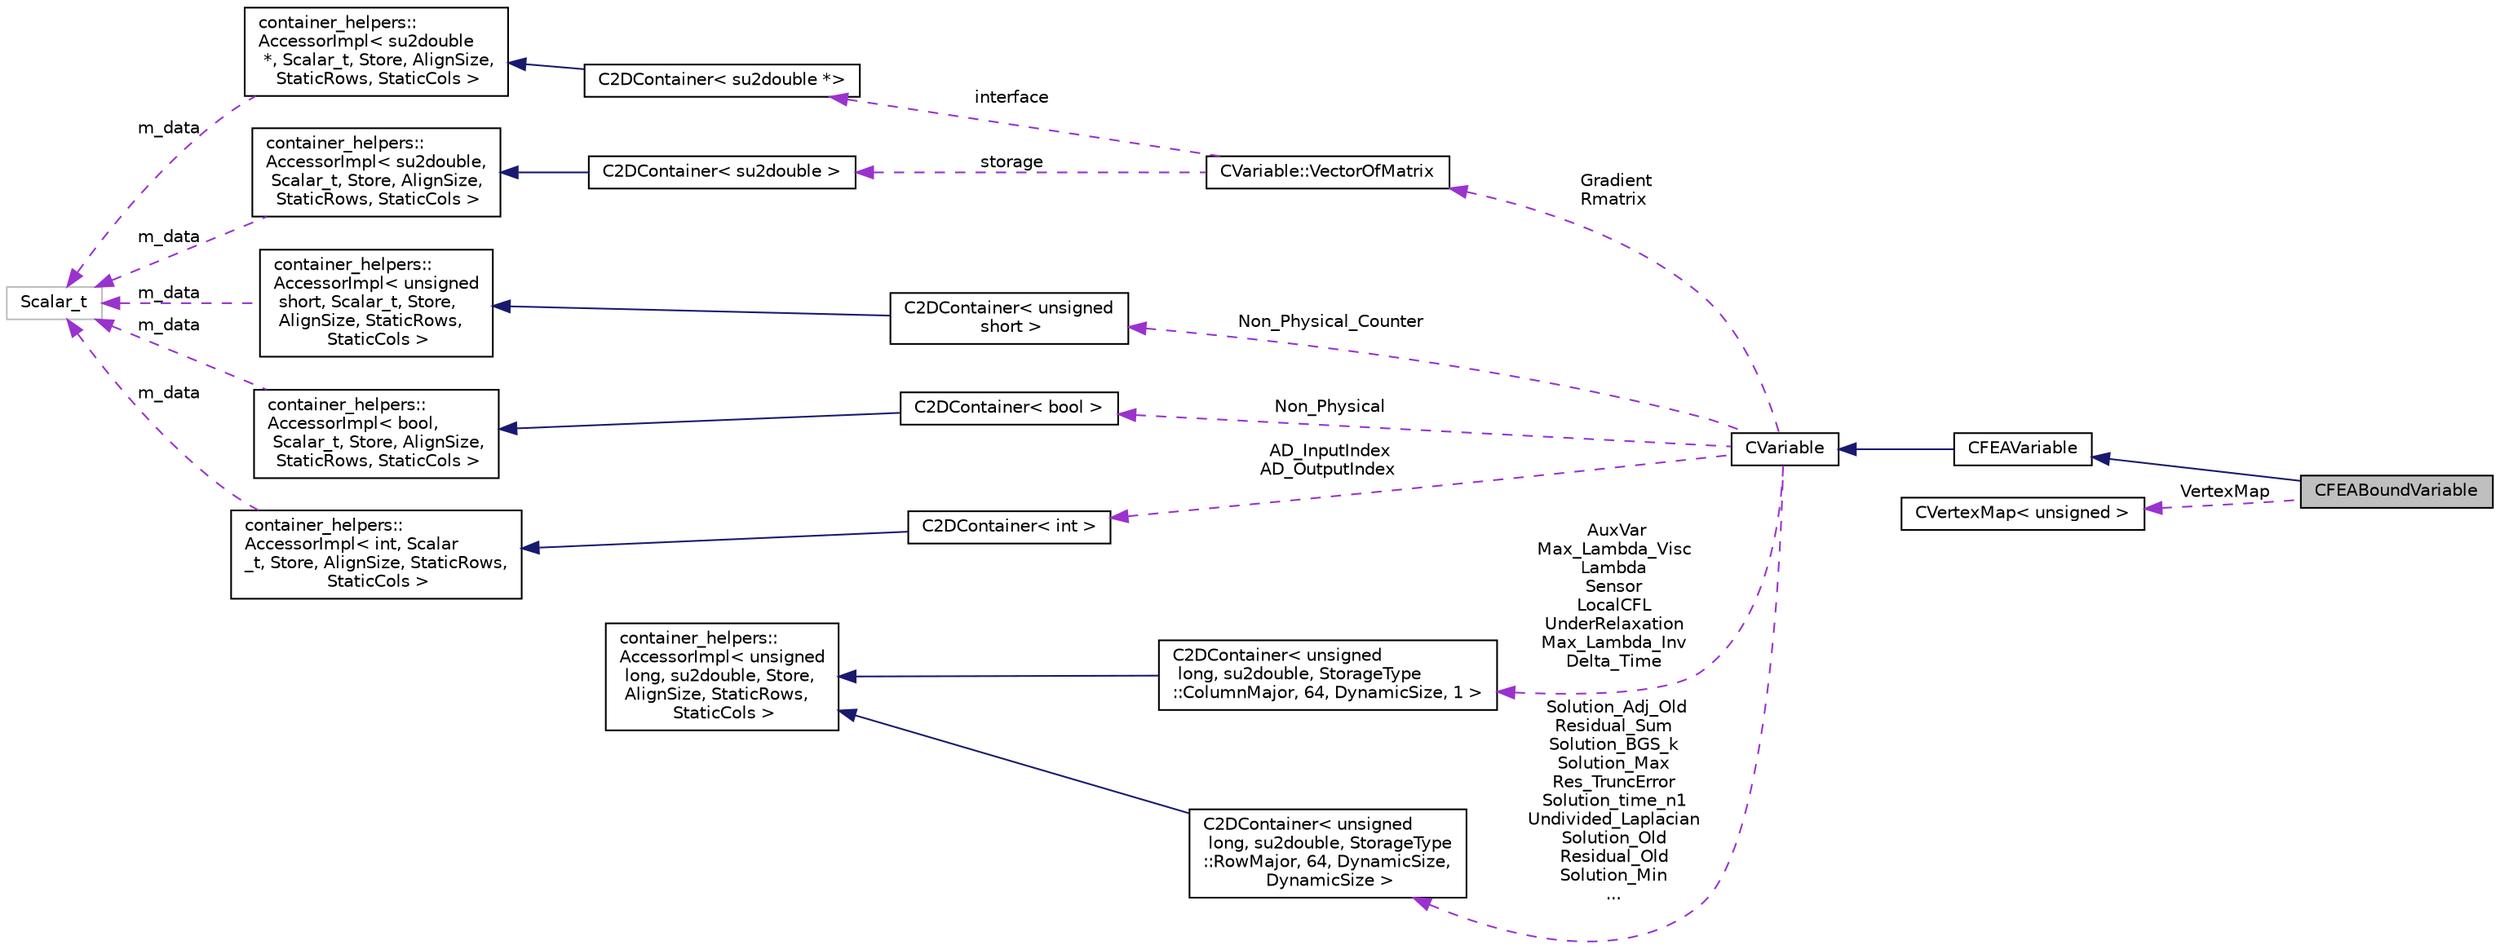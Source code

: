 digraph "CFEABoundVariable"
{
  edge [fontname="Helvetica",fontsize="10",labelfontname="Helvetica",labelfontsize="10"];
  node [fontname="Helvetica",fontsize="10",shape=record];
  rankdir="LR";
  Node3 [label="CFEABoundVariable",height=0.2,width=0.4,color="black", fillcolor="grey75", style="filled", fontcolor="black"];
  Node4 -> Node3 [dir="back",color="midnightblue",fontsize="10",style="solid",fontname="Helvetica"];
  Node4 [label="CFEAVariable",height=0.2,width=0.4,color="black", fillcolor="white", style="filled",URL="$class_c_f_e_a_variable.html",tooltip="Class for defining the variables of the FEM structural problem. "];
  Node5 -> Node4 [dir="back",color="midnightblue",fontsize="10",style="solid",fontname="Helvetica"];
  Node5 [label="CVariable",height=0.2,width=0.4,color="black", fillcolor="white", style="filled",URL="$class_c_variable.html",tooltip="Main class for defining the variables. "];
  Node6 -> Node5 [dir="back",color="darkorchid3",fontsize="10",style="dashed",label=" Gradient\nRmatrix" ,fontname="Helvetica"];
  Node6 [label="CVariable::VectorOfMatrix",height=0.2,width=0.4,color="black", fillcolor="white", style="filled",URL="$struct_c_variable_1_1_vector_of_matrix.html"];
  Node7 -> Node6 [dir="back",color="darkorchid3",fontsize="10",style="dashed",label=" interface" ,fontname="Helvetica"];
  Node7 [label="C2DContainer\< su2double *\>",height=0.2,width=0.4,color="black", fillcolor="white", style="filled",URL="$class_c2_d_container.html"];
  Node8 -> Node7 [dir="back",color="midnightblue",fontsize="10",style="solid",fontname="Helvetica"];
  Node8 [label="container_helpers::\lAccessorImpl\< su2double\l *, Scalar_t, Store, AlignSize,\l StaticRows, StaticCols \>",height=0.2,width=0.4,color="black", fillcolor="white", style="filled",URL="$classcontainer__helpers_1_1_accessor_impl.html"];
  Node9 -> Node8 [dir="back",color="darkorchid3",fontsize="10",style="dashed",label=" m_data" ,fontname="Helvetica"];
  Node9 [label="Scalar_t",height=0.2,width=0.4,color="grey75", fillcolor="white", style="filled"];
  Node10 -> Node6 [dir="back",color="darkorchid3",fontsize="10",style="dashed",label=" storage" ,fontname="Helvetica"];
  Node10 [label="C2DContainer\< su2double \>",height=0.2,width=0.4,color="black", fillcolor="white", style="filled",URL="$class_c2_d_container.html"];
  Node11 -> Node10 [dir="back",color="midnightblue",fontsize="10",style="solid",fontname="Helvetica"];
  Node11 [label="container_helpers::\lAccessorImpl\< su2double,\l Scalar_t, Store, AlignSize,\l StaticRows, StaticCols \>",height=0.2,width=0.4,color="black", fillcolor="white", style="filled",URL="$classcontainer__helpers_1_1_accessor_impl.html"];
  Node9 -> Node11 [dir="back",color="darkorchid3",fontsize="10",style="dashed",label=" m_data" ,fontname="Helvetica"];
  Node12 -> Node5 [dir="back",color="darkorchid3",fontsize="10",style="dashed",label=" Non_Physical_Counter" ,fontname="Helvetica"];
  Node12 [label="C2DContainer\< unsigned\l short \>",height=0.2,width=0.4,color="black", fillcolor="white", style="filled",URL="$class_c2_d_container.html"];
  Node13 -> Node12 [dir="back",color="midnightblue",fontsize="10",style="solid",fontname="Helvetica"];
  Node13 [label="container_helpers::\lAccessorImpl\< unsigned\l short, Scalar_t, Store,\l AlignSize, StaticRows,\l StaticCols \>",height=0.2,width=0.4,color="black", fillcolor="white", style="filled",URL="$classcontainer__helpers_1_1_accessor_impl.html"];
  Node9 -> Node13 [dir="back",color="darkorchid3",fontsize="10",style="dashed",label=" m_data" ,fontname="Helvetica"];
  Node14 -> Node5 [dir="back",color="darkorchid3",fontsize="10",style="dashed",label=" AuxVar\nMax_Lambda_Visc\nLambda\nSensor\nLocalCFL\nUnderRelaxation\nMax_Lambda_Inv\nDelta_Time" ,fontname="Helvetica"];
  Node14 [label="C2DContainer\< unsigned\l long, su2double, StorageType\l::ColumnMajor, 64, DynamicSize, 1 \>",height=0.2,width=0.4,color="black", fillcolor="white", style="filled",URL="$class_c2_d_container.html"];
  Node15 -> Node14 [dir="back",color="midnightblue",fontsize="10",style="solid",fontname="Helvetica"];
  Node15 [label="container_helpers::\lAccessorImpl\< unsigned\l long, su2double, Store,\l AlignSize, StaticRows,\l StaticCols \>",height=0.2,width=0.4,color="black", fillcolor="white", style="filled",URL="$classcontainer__helpers_1_1_accessor_impl.html"];
  Node16 -> Node5 [dir="back",color="darkorchid3",fontsize="10",style="dashed",label=" Non_Physical" ,fontname="Helvetica"];
  Node16 [label="C2DContainer\< bool \>",height=0.2,width=0.4,color="black", fillcolor="white", style="filled",URL="$class_c2_d_container.html"];
  Node17 -> Node16 [dir="back",color="midnightblue",fontsize="10",style="solid",fontname="Helvetica"];
  Node17 [label="container_helpers::\lAccessorImpl\< bool,\l Scalar_t, Store, AlignSize,\l StaticRows, StaticCols \>",height=0.2,width=0.4,color="black", fillcolor="white", style="filled",URL="$classcontainer__helpers_1_1_accessor_impl.html"];
  Node9 -> Node17 [dir="back",color="darkorchid3",fontsize="10",style="dashed",label=" m_data" ,fontname="Helvetica"];
  Node18 -> Node5 [dir="back",color="darkorchid3",fontsize="10",style="dashed",label=" AD_InputIndex\nAD_OutputIndex" ,fontname="Helvetica"];
  Node18 [label="C2DContainer\< int \>",height=0.2,width=0.4,color="black", fillcolor="white", style="filled",URL="$class_c2_d_container.html"];
  Node19 -> Node18 [dir="back",color="midnightblue",fontsize="10",style="solid",fontname="Helvetica"];
  Node19 [label="container_helpers::\lAccessorImpl\< int, Scalar\l_t, Store, AlignSize, StaticRows,\l StaticCols \>",height=0.2,width=0.4,color="black", fillcolor="white", style="filled",URL="$classcontainer__helpers_1_1_accessor_impl.html"];
  Node9 -> Node19 [dir="back",color="darkorchid3",fontsize="10",style="dashed",label=" m_data" ,fontname="Helvetica"];
  Node20 -> Node5 [dir="back",color="darkorchid3",fontsize="10",style="dashed",label=" Solution_Adj_Old\nResidual_Sum\nSolution_BGS_k\nSolution_Max\nRes_TruncError\nSolution_time_n1\nUndivided_Laplacian\nSolution_Old\nResidual_Old\nSolution_Min\n..." ,fontname="Helvetica"];
  Node20 [label="C2DContainer\< unsigned\l long, su2double, StorageType\l::RowMajor, 64, DynamicSize,\l DynamicSize \>",height=0.2,width=0.4,color="black", fillcolor="white", style="filled",URL="$class_c2_d_container.html"];
  Node15 -> Node20 [dir="back",color="midnightblue",fontsize="10",style="solid",fontname="Helvetica"];
  Node21 -> Node3 [dir="back",color="darkorchid3",fontsize="10",style="dashed",label=" VertexMap" ,fontname="Helvetica"];
  Node21 [label="CVertexMap\< unsigned \>",height=0.2,width=0.4,color="black", fillcolor="white", style="filled",URL="$class_c_vertex_map.html"];
}

